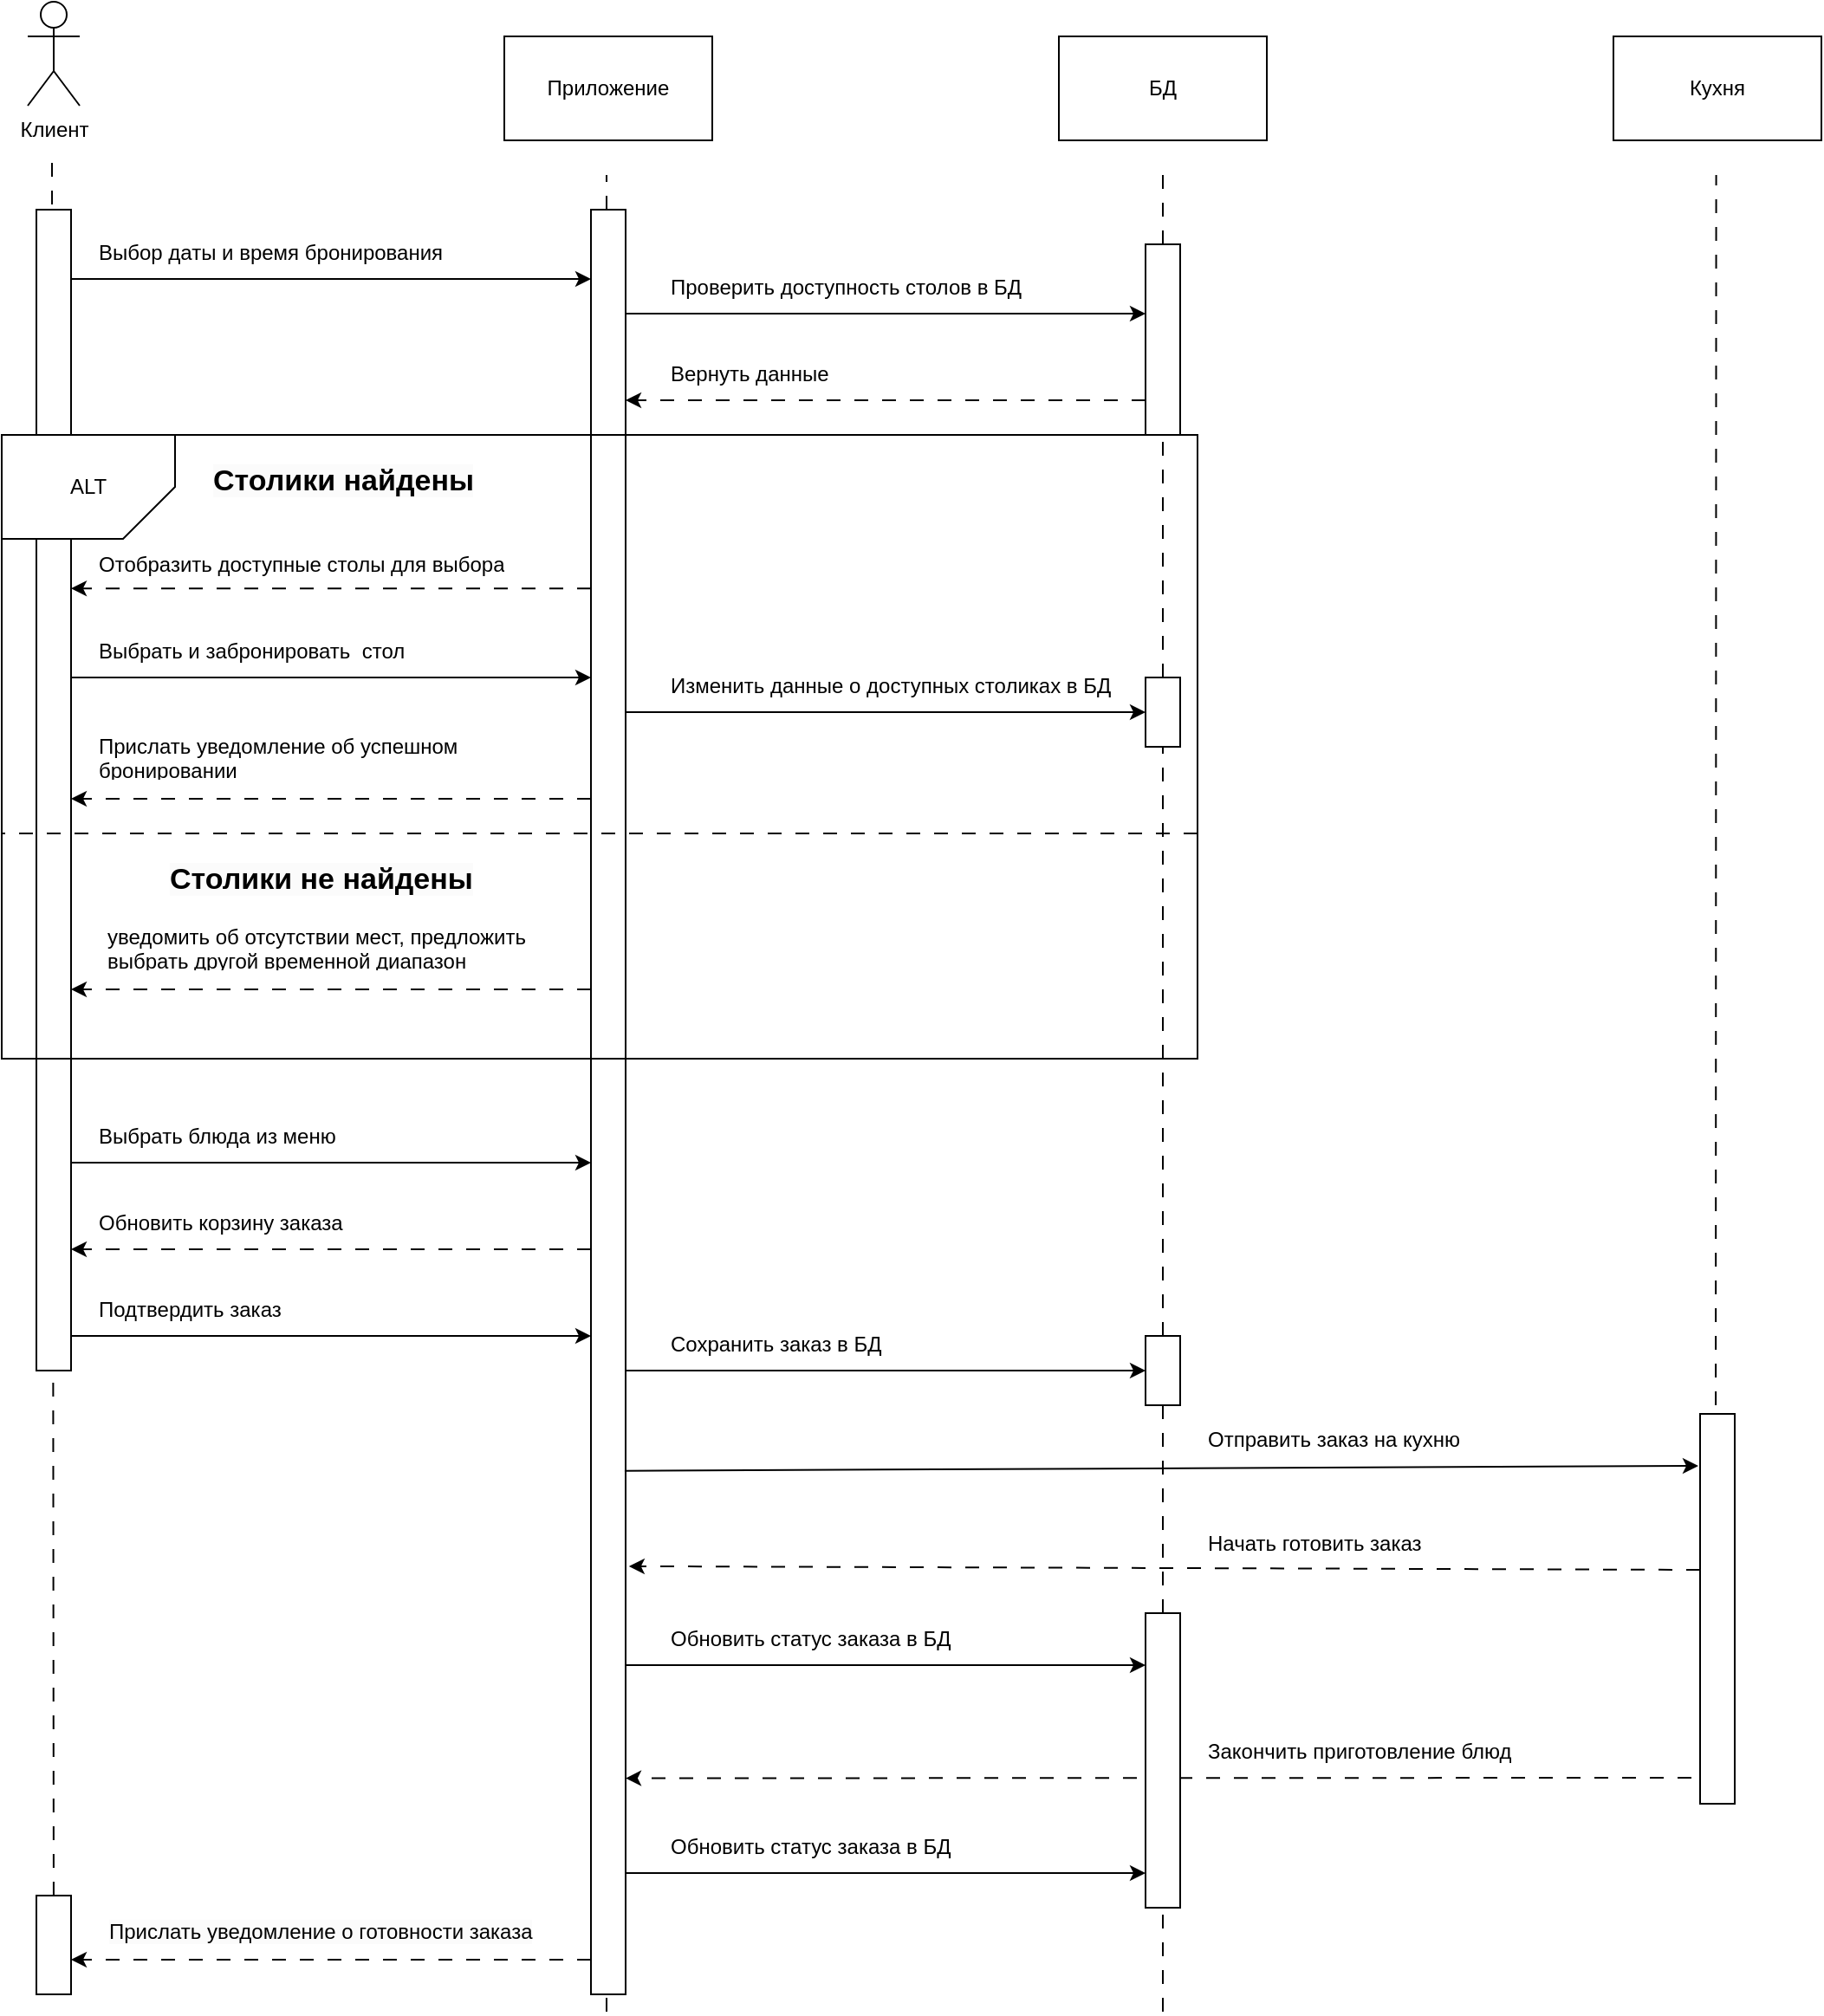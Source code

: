 <mxfile version="24.8.3">
  <diagram name="Страница — 1" id="uHgSwbcOy5UZ2GPsdtII">
    <mxGraphModel dx="1909" dy="1027" grid="1" gridSize="10" guides="1" tooltips="1" connect="1" arrows="1" fold="1" page="1" pageScale="1" pageWidth="1654" pageHeight="2336" math="0" shadow="0">
      <root>
        <mxCell id="0" />
        <mxCell id="1" parent="0" />
        <mxCell id="JhhHS0An5bEgP6lO7rYI-5" value="" style="endArrow=none;html=1;rounded=0;dashed=1;dashPattern=8 8;" parent="1" source="JhhHS0An5bEgP6lO7rYI-73" edge="1">
          <mxGeometry width="50" height="50" relative="1" as="geometry">
            <mxPoint x="229" y="1030" as="sourcePoint" />
            <mxPoint x="229" y="160" as="targetPoint" />
          </mxGeometry>
        </mxCell>
        <mxCell id="JhhHS0An5bEgP6lO7rYI-6" value="" style="endArrow=none;html=1;rounded=0;dashed=1;dashPattern=8 8;" parent="1" edge="1">
          <mxGeometry width="50" height="50" relative="1" as="geometry">
            <mxPoint x="549" y="1230" as="sourcePoint" />
            <mxPoint x="549" y="170" as="targetPoint" />
          </mxGeometry>
        </mxCell>
        <mxCell id="JhhHS0An5bEgP6lO7rYI-7" value="Клиент" style="shape=umlActor;verticalLabelPosition=bottom;verticalAlign=top;html=1;outlineConnect=0;" parent="1" vertex="1">
          <mxGeometry x="215" y="70" width="30" height="60" as="geometry" />
        </mxCell>
        <mxCell id="JhhHS0An5bEgP6lO7rYI-10" value="Приложение" style="rounded=0;whiteSpace=wrap;html=1;" parent="1" vertex="1">
          <mxGeometry x="490" y="90" width="120" height="60" as="geometry" />
        </mxCell>
        <mxCell id="JhhHS0An5bEgP6lO7rYI-11" value="" style="endArrow=classic;html=1;rounded=0;" parent="1" edge="1">
          <mxGeometry width="50" height="50" relative="1" as="geometry">
            <mxPoint x="240" y="230" as="sourcePoint" />
            <mxPoint x="540" y="230" as="targetPoint" />
          </mxGeometry>
        </mxCell>
        <mxCell id="JhhHS0An5bEgP6lO7rYI-12" value="Выбор даты и время бронирования&amp;nbsp;" style="text;strokeColor=none;fillColor=none;align=left;verticalAlign=middle;spacingLeft=4;spacingRight=4;overflow=hidden;points=[[0,0.5],[1,0.5]];portConstraint=eastwest;rotatable=0;whiteSpace=wrap;html=1;" parent="1" vertex="1">
          <mxGeometry x="250" y="200" width="250" height="30" as="geometry" />
        </mxCell>
        <mxCell id="JhhHS0An5bEgP6lO7rYI-13" value="БД" style="rounded=0;whiteSpace=wrap;html=1;" parent="1" vertex="1">
          <mxGeometry x="810" y="90" width="120" height="60" as="geometry" />
        </mxCell>
        <mxCell id="JhhHS0An5bEgP6lO7rYI-14" value="" style="endArrow=none;html=1;rounded=0;dashed=1;dashPattern=8 8;" parent="1" source="JhhHS0An5bEgP6lO7rYI-65" edge="1">
          <mxGeometry width="50" height="50" relative="1" as="geometry">
            <mxPoint x="870" y="1035" as="sourcePoint" />
            <mxPoint x="870" y="165" as="targetPoint" />
          </mxGeometry>
        </mxCell>
        <mxCell id="JhhHS0An5bEgP6lO7rYI-15" value="" style="endArrow=classic;html=1;rounded=0;" parent="1" edge="1">
          <mxGeometry width="50" height="50" relative="1" as="geometry">
            <mxPoint x="560" y="250" as="sourcePoint" />
            <mxPoint x="860" y="250" as="targetPoint" />
          </mxGeometry>
        </mxCell>
        <mxCell id="JhhHS0An5bEgP6lO7rYI-16" value="Проверить доступность столов в БД" style="text;strokeColor=none;fillColor=none;align=left;verticalAlign=middle;spacingLeft=4;spacingRight=4;overflow=hidden;points=[[0,0.5],[1,0.5]];portConstraint=eastwest;rotatable=0;whiteSpace=wrap;html=1;" parent="1" vertex="1">
          <mxGeometry x="580" y="220" width="230" height="30" as="geometry" />
        </mxCell>
        <mxCell id="JhhHS0An5bEgP6lO7rYI-17" value="" style="endArrow=classic;html=1;rounded=0;dashed=1;dashPattern=8 8;" parent="1" edge="1">
          <mxGeometry width="50" height="50" relative="1" as="geometry">
            <mxPoint x="860" y="300" as="sourcePoint" />
            <mxPoint x="560" y="300" as="targetPoint" />
          </mxGeometry>
        </mxCell>
        <mxCell id="JhhHS0An5bEgP6lO7rYI-18" value="Вернуть данные" style="text;strokeColor=none;fillColor=none;align=left;verticalAlign=middle;spacingLeft=4;spacingRight=4;overflow=hidden;points=[[0,0.5],[1,0.5]];portConstraint=eastwest;rotatable=0;whiteSpace=wrap;html=1;" parent="1" vertex="1">
          <mxGeometry x="580" y="270" width="230" height="30" as="geometry" />
        </mxCell>
        <mxCell id="JhhHS0An5bEgP6lO7rYI-21" value="" style="endArrow=classic;html=1;rounded=0;dashed=1;dashPattern=8 8;" parent="1" edge="1">
          <mxGeometry width="50" height="50" relative="1" as="geometry">
            <mxPoint x="540" y="408.57" as="sourcePoint" />
            <mxPoint x="240" y="408.57" as="targetPoint" />
          </mxGeometry>
        </mxCell>
        <mxCell id="JhhHS0An5bEgP6lO7rYI-22" value="Отобразить доступные столы для выбора" style="text;strokeColor=none;fillColor=none;align=left;verticalAlign=middle;spacingLeft=4;spacingRight=4;overflow=hidden;points=[[0,0.5],[1,0.5]];portConstraint=eastwest;rotatable=0;whiteSpace=wrap;html=1;" parent="1" vertex="1">
          <mxGeometry x="250" y="380" width="270" height="30" as="geometry" />
        </mxCell>
        <mxCell id="JhhHS0An5bEgP6lO7rYI-23" value="" style="endArrow=classic;html=1;rounded=0;" parent="1" edge="1">
          <mxGeometry width="50" height="50" relative="1" as="geometry">
            <mxPoint x="240" y="460" as="sourcePoint" />
            <mxPoint x="540" y="460" as="targetPoint" />
          </mxGeometry>
        </mxCell>
        <mxCell id="JhhHS0An5bEgP6lO7rYI-24" value="Выбрать и забронировать&amp;nbsp; стол" style="text;strokeColor=none;fillColor=none;align=left;verticalAlign=middle;spacingLeft=4;spacingRight=4;overflow=hidden;points=[[0,0.5],[1,0.5]];portConstraint=eastwest;rotatable=0;whiteSpace=wrap;html=1;" parent="1" vertex="1">
          <mxGeometry x="250" y="430" width="250" height="30" as="geometry" />
        </mxCell>
        <mxCell id="JhhHS0An5bEgP6lO7rYI-26" value="" style="endArrow=classic;html=1;rounded=0;" parent="1" edge="1">
          <mxGeometry width="50" height="50" relative="1" as="geometry">
            <mxPoint x="560" y="480" as="sourcePoint" />
            <mxPoint x="860" y="480" as="targetPoint" />
          </mxGeometry>
        </mxCell>
        <mxCell id="JhhHS0An5bEgP6lO7rYI-27" value="Изменить данные о доступных столиках в БД" style="text;strokeColor=none;fillColor=none;align=left;verticalAlign=middle;spacingLeft=4;spacingRight=4;overflow=hidden;points=[[0,0.5],[1,0.5]];portConstraint=eastwest;rotatable=0;whiteSpace=wrap;html=1;" parent="1" vertex="1">
          <mxGeometry x="580" y="450" width="280" height="30" as="geometry" />
        </mxCell>
        <mxCell id="JhhHS0An5bEgP6lO7rYI-28" value="" style="endArrow=classic;html=1;rounded=0;dashed=1;dashPattern=8 8;" parent="1" edge="1">
          <mxGeometry width="50" height="50" relative="1" as="geometry">
            <mxPoint x="540" y="530" as="sourcePoint" />
            <mxPoint x="240" y="530" as="targetPoint" />
          </mxGeometry>
        </mxCell>
        <mxCell id="JhhHS0An5bEgP6lO7rYI-29" value="Прислать уведомление об успешном бронировании" style="text;strokeColor=none;fillColor=none;align=left;verticalAlign=middle;spacingLeft=4;spacingRight=4;overflow=hidden;points=[[0,0.5],[1,0.5]];portConstraint=eastwest;rotatable=0;whiteSpace=wrap;html=1;" parent="1" vertex="1">
          <mxGeometry x="250" y="490" width="280" height="30" as="geometry" />
        </mxCell>
        <mxCell id="JhhHS0An5bEgP6lO7rYI-30" value="" style="endArrow=classic;html=1;rounded=0;" parent="1" edge="1">
          <mxGeometry width="50" height="50" relative="1" as="geometry">
            <mxPoint x="240" y="740" as="sourcePoint" />
            <mxPoint x="540" y="740" as="targetPoint" />
          </mxGeometry>
        </mxCell>
        <mxCell id="JhhHS0An5bEgP6lO7rYI-32" value="Выбрать блюда из меню" style="text;strokeColor=none;fillColor=none;align=left;verticalAlign=middle;spacingLeft=4;spacingRight=4;overflow=hidden;points=[[0,0.5],[1,0.5]];portConstraint=eastwest;rotatable=0;whiteSpace=wrap;html=1;" parent="1" vertex="1">
          <mxGeometry x="250" y="710" width="250" height="30" as="geometry" />
        </mxCell>
        <mxCell id="JhhHS0An5bEgP6lO7rYI-33" value="" style="endArrow=classic;html=1;rounded=0;" parent="1" edge="1">
          <mxGeometry width="50" height="50" relative="1" as="geometry">
            <mxPoint x="560" y="860" as="sourcePoint" />
            <mxPoint x="860" y="860" as="targetPoint" />
          </mxGeometry>
        </mxCell>
        <mxCell id="JhhHS0An5bEgP6lO7rYI-35" value="Обновить корзину заказа" style="text;strokeColor=none;fillColor=none;align=left;verticalAlign=middle;spacingLeft=4;spacingRight=4;overflow=hidden;points=[[0,0.5],[1,0.5]];portConstraint=eastwest;rotatable=0;whiteSpace=wrap;html=1;" parent="1" vertex="1">
          <mxGeometry x="250" y="760" width="280" height="30" as="geometry" />
        </mxCell>
        <mxCell id="JhhHS0An5bEgP6lO7rYI-37" value="Подтвердить заказ&amp;nbsp;" style="text;strokeColor=none;fillColor=none;align=left;verticalAlign=middle;spacingLeft=4;spacingRight=4;overflow=hidden;points=[[0,0.5],[1,0.5]];portConstraint=eastwest;rotatable=0;whiteSpace=wrap;html=1;" parent="1" vertex="1">
          <mxGeometry x="250" y="810" width="250" height="30" as="geometry" />
        </mxCell>
        <mxCell id="JhhHS0An5bEgP6lO7rYI-38" value="" style="endArrow=classic;html=1;rounded=0;" parent="1" edge="1">
          <mxGeometry width="50" height="50" relative="1" as="geometry">
            <mxPoint x="240" y="840" as="sourcePoint" />
            <mxPoint x="540" y="840" as="targetPoint" />
          </mxGeometry>
        </mxCell>
        <mxCell id="JhhHS0An5bEgP6lO7rYI-40" value="" style="endArrow=classic;html=1;rounded=0;dashed=1;dashPattern=8 8;" parent="1" edge="1">
          <mxGeometry width="50" height="50" relative="1" as="geometry">
            <mxPoint x="540" y="790" as="sourcePoint" />
            <mxPoint x="240" y="790" as="targetPoint" />
          </mxGeometry>
        </mxCell>
        <mxCell id="JhhHS0An5bEgP6lO7rYI-41" value="Сохранить заказ в БД" style="text;strokeColor=none;fillColor=none;align=left;verticalAlign=middle;spacingLeft=4;spacingRight=4;overflow=hidden;points=[[0,0.5],[1,0.5]];portConstraint=eastwest;rotatable=0;whiteSpace=wrap;html=1;" parent="1" vertex="1">
          <mxGeometry x="580" y="830" width="280" height="30" as="geometry" />
        </mxCell>
        <mxCell id="JhhHS0An5bEgP6lO7rYI-43" value="Кухня" style="rounded=0;whiteSpace=wrap;html=1;" parent="1" vertex="1">
          <mxGeometry x="1130" y="90" width="120" height="60" as="geometry" />
        </mxCell>
        <mxCell id="JhhHS0An5bEgP6lO7rYI-44" value="" style="endArrow=none;html=1;rounded=0;dashed=1;dashPattern=8 8;" parent="1" edge="1">
          <mxGeometry width="50" height="50" relative="1" as="geometry">
            <mxPoint x="1189" y="1040" as="sourcePoint" />
            <mxPoint x="1189.29" y="170" as="targetPoint" />
          </mxGeometry>
        </mxCell>
        <mxCell id="JhhHS0An5bEgP6lO7rYI-47" value="Отправить заказ на кухню" style="text;strokeColor=none;fillColor=none;align=left;verticalAlign=middle;spacingLeft=4;spacingRight=4;overflow=hidden;points=[[0,0.5],[1,0.5]];portConstraint=eastwest;rotatable=0;whiteSpace=wrap;html=1;" parent="1" vertex="1">
          <mxGeometry x="890" y="885" width="280" height="30" as="geometry" />
        </mxCell>
        <mxCell id="JhhHS0An5bEgP6lO7rYI-48" value="" style="endArrow=classic;html=1;rounded=0;dashed=1;dashPattern=8 8;entryX=1.096;entryY=0.695;entryDx=0;entryDy=0;entryPerimeter=0;" parent="1" edge="1">
          <mxGeometry width="50" height="50" relative="1" as="geometry">
            <mxPoint x="1180" y="975" as="sourcePoint" />
            <mxPoint x="561.92" y="972.95" as="targetPoint" />
          </mxGeometry>
        </mxCell>
        <mxCell id="JhhHS0An5bEgP6lO7rYI-51" value="Начать готовить заказ" style="text;strokeColor=none;fillColor=none;align=left;verticalAlign=middle;spacingLeft=4;spacingRight=4;overflow=hidden;points=[[0,0.5],[1,0.5]];portConstraint=eastwest;rotatable=0;whiteSpace=wrap;html=1;" parent="1" vertex="1">
          <mxGeometry x="890" y="945" width="280" height="30" as="geometry" />
        </mxCell>
        <mxCell id="JhhHS0An5bEgP6lO7rYI-53" value="" style="endArrow=classic;html=1;rounded=0;" parent="1" edge="1">
          <mxGeometry width="50" height="50" relative="1" as="geometry">
            <mxPoint x="560" y="1030" as="sourcePoint" />
            <mxPoint x="860" y="1030" as="targetPoint" />
          </mxGeometry>
        </mxCell>
        <mxCell id="JhhHS0An5bEgP6lO7rYI-54" value="Обновить статус заказа в БД" style="text;strokeColor=none;fillColor=none;align=left;verticalAlign=middle;spacingLeft=4;spacingRight=4;overflow=hidden;points=[[0,0.5],[1,0.5]];portConstraint=eastwest;rotatable=0;whiteSpace=wrap;html=1;" parent="1" vertex="1">
          <mxGeometry x="580" y="1000" width="280" height="30" as="geometry" />
        </mxCell>
        <mxCell id="JhhHS0An5bEgP6lO7rYI-55" value="" style="endArrow=classic;html=1;rounded=0;dashed=1;dashPattern=8 8;" parent="1" edge="1">
          <mxGeometry width="50" height="50" relative="1" as="geometry">
            <mxPoint x="540" y="1200" as="sourcePoint" />
            <mxPoint x="240" y="1200" as="targetPoint" />
          </mxGeometry>
        </mxCell>
        <mxCell id="JhhHS0An5bEgP6lO7rYI-56" value="" style="endArrow=classic;html=1;rounded=0;dashed=1;dashPattern=8 8;entryX=1;entryY=0.846;entryDx=0;entryDy=0;entryPerimeter=0;" parent="1" edge="1">
          <mxGeometry width="50" height="50" relative="1" as="geometry">
            <mxPoint x="1175" y="1095" as="sourcePoint" />
            <mxPoint x="560.0" y="1095.26" as="targetPoint" />
          </mxGeometry>
        </mxCell>
        <mxCell id="JhhHS0An5bEgP6lO7rYI-57" value="Закончить приготовление блюд" style="text;strokeColor=none;fillColor=none;align=left;verticalAlign=middle;spacingLeft=4;spacingRight=4;overflow=hidden;points=[[0,0.5],[1,0.5]];portConstraint=eastwest;rotatable=0;whiteSpace=wrap;html=1;" parent="1" vertex="1">
          <mxGeometry x="890" y="1065" width="280" height="30" as="geometry" />
        </mxCell>
        <mxCell id="JhhHS0An5bEgP6lO7rYI-58" value="" style="endArrow=classic;html=1;rounded=0;" parent="1" edge="1">
          <mxGeometry width="50" height="50" relative="1" as="geometry">
            <mxPoint x="560" y="1150" as="sourcePoint" />
            <mxPoint x="860" y="1150" as="targetPoint" />
          </mxGeometry>
        </mxCell>
        <mxCell id="JhhHS0An5bEgP6lO7rYI-59" value="Обновить статус заказа в БД" style="text;strokeColor=none;fillColor=none;align=left;verticalAlign=middle;spacingLeft=4;spacingRight=4;overflow=hidden;points=[[0,0.5],[1,0.5]];portConstraint=eastwest;rotatable=0;whiteSpace=wrap;html=1;" parent="1" vertex="1">
          <mxGeometry x="580" y="1120" width="280" height="30" as="geometry" />
        </mxCell>
        <mxCell id="JhhHS0An5bEgP6lO7rYI-60" value="&lt;span style=&quot;color: rgb(0, 0, 0); font-family: Helvetica; font-size: 12px; font-style: normal; font-variant-ligatures: normal; font-variant-caps: normal; font-weight: 400; letter-spacing: normal; orphans: 2; text-align: left; text-indent: 0px; text-transform: none; widows: 2; word-spacing: 0px; -webkit-text-stroke-width: 0px; white-space: normal; background-color: rgb(251, 251, 251); text-decoration-thickness: initial; text-decoration-style: initial; text-decoration-color: initial; display: inline !important; float: none;&quot;&gt;Прислать уведомление о готовности заказа&lt;/span&gt;" style="text;whiteSpace=wrap;html=1;" parent="1" vertex="1">
          <mxGeometry x="260" y="1170" width="320" height="30" as="geometry" />
        </mxCell>
        <mxCell id="JhhHS0An5bEgP6lO7rYI-63" value="" style="rounded=0;whiteSpace=wrap;html=1;" parent="1" vertex="1">
          <mxGeometry x="220" y="190" width="20" height="670" as="geometry" />
        </mxCell>
        <mxCell id="JhhHS0An5bEgP6lO7rYI-64" value="" style="rounded=0;whiteSpace=wrap;html=1;" parent="1" vertex="1">
          <mxGeometry x="540" y="190" width="20" height="1030" as="geometry" />
        </mxCell>
        <mxCell id="JhhHS0An5bEgP6lO7rYI-66" value="" style="endArrow=none;html=1;rounded=0;dashed=1;dashPattern=8 8;" parent="1" source="JhhHS0An5bEgP6lO7rYI-75" target="JhhHS0An5bEgP6lO7rYI-65" edge="1">
          <mxGeometry width="50" height="50" relative="1" as="geometry">
            <mxPoint x="870" y="1035" as="sourcePoint" />
            <mxPoint x="870" y="165" as="targetPoint" />
          </mxGeometry>
        </mxCell>
        <mxCell id="JhhHS0An5bEgP6lO7rYI-65" value="" style="rounded=0;whiteSpace=wrap;html=1;" parent="1" vertex="1">
          <mxGeometry x="860" y="210" width="20" height="110" as="geometry" />
        </mxCell>
        <mxCell id="JhhHS0An5bEgP6lO7rYI-70" value="" style="endArrow=none;html=1;rounded=0;dashed=1;dashPattern=8 8;" parent="1" target="JhhHS0An5bEgP6lO7rYI-67" edge="1">
          <mxGeometry width="50" height="50" relative="1" as="geometry">
            <mxPoint x="870" y="1230" as="sourcePoint" />
            <mxPoint x="870" y="570" as="targetPoint" />
          </mxGeometry>
        </mxCell>
        <mxCell id="JhhHS0An5bEgP6lO7rYI-67" value="" style="rounded=0;whiteSpace=wrap;html=1;" parent="1" vertex="1">
          <mxGeometry x="860" y="1000" width="20" height="170" as="geometry" />
        </mxCell>
        <mxCell id="JhhHS0An5bEgP6lO7rYI-71" value="" style="rounded=0;whiteSpace=wrap;html=1;" parent="1" vertex="1">
          <mxGeometry x="1180" y="885" width="20" height="225" as="geometry" />
        </mxCell>
        <mxCell id="JhhHS0An5bEgP6lO7rYI-45" value="" style="endArrow=classic;html=1;rounded=0;exitX=0.973;exitY=0.627;exitDx=0;exitDy=0;exitPerimeter=0;" parent="1" edge="1">
          <mxGeometry width="50" height="50" relative="1" as="geometry">
            <mxPoint x="559.46" y="917.87" as="sourcePoint" />
            <mxPoint x="1179" y="915" as="targetPoint" />
          </mxGeometry>
        </mxCell>
        <mxCell id="JhhHS0An5bEgP6lO7rYI-74" value="" style="endArrow=none;html=1;rounded=0;dashed=1;dashPattern=8 8;" parent="1" target="JhhHS0An5bEgP6lO7rYI-73" edge="1">
          <mxGeometry width="50" height="50" relative="1" as="geometry">
            <mxPoint x="229" y="1180" as="sourcePoint" />
            <mxPoint x="229" y="310" as="targetPoint" />
          </mxGeometry>
        </mxCell>
        <mxCell id="JhhHS0An5bEgP6lO7rYI-73" value="" style="rounded=0;whiteSpace=wrap;html=1;" parent="1" vertex="1">
          <mxGeometry x="220" y="1163" width="20" height="57" as="geometry" />
        </mxCell>
        <mxCell id="JhhHS0An5bEgP6lO7rYI-76" value="" style="endArrow=none;html=1;rounded=0;dashed=1;dashPattern=8 8;" parent="1" source="JhhHS0An5bEgP6lO7rYI-79" target="JhhHS0An5bEgP6lO7rYI-75" edge="1">
          <mxGeometry width="50" height="50" relative="1" as="geometry">
            <mxPoint x="870" y="780" as="sourcePoint" />
            <mxPoint x="870" y="470" as="targetPoint" />
          </mxGeometry>
        </mxCell>
        <mxCell id="JhhHS0An5bEgP6lO7rYI-75" value="" style="rounded=0;whiteSpace=wrap;html=1;" parent="1" vertex="1">
          <mxGeometry x="860" y="460" width="20" height="40" as="geometry" />
        </mxCell>
        <mxCell id="JhhHS0An5bEgP6lO7rYI-81" value="" style="endArrow=none;html=1;rounded=0;dashed=1;dashPattern=8 8;" parent="1" source="JhhHS0An5bEgP6lO7rYI-67" target="JhhHS0An5bEgP6lO7rYI-79" edge="1">
          <mxGeometry width="50" height="50" relative="1" as="geometry">
            <mxPoint x="870" y="990" as="sourcePoint" />
            <mxPoint x="870" y="650" as="targetPoint" />
          </mxGeometry>
        </mxCell>
        <mxCell id="JhhHS0An5bEgP6lO7rYI-79" value="" style="rounded=0;whiteSpace=wrap;html=1;" parent="1" vertex="1">
          <mxGeometry x="860" y="840" width="20" height="40" as="geometry" />
        </mxCell>
        <mxCell id="JhhHS0An5bEgP6lO7rYI-83" value="ALT" style="shape=card;whiteSpace=wrap;html=1;direction=south;flipV=1;fillColor=#FFFFFF;" parent="1" vertex="1">
          <mxGeometry x="200" y="320" width="100" height="60" as="geometry" />
        </mxCell>
        <mxCell id="JhhHS0An5bEgP6lO7rYI-92" value="&lt;b style=&quot;forced-color-adjust: none; color: rgb(0, 0, 0); font-family: Helvetica; font-size: 17px; font-style: normal; font-variant-ligatures: normal; font-variant-caps: normal; letter-spacing: normal; orphans: 2; text-align: left; text-indent: 0px; text-transform: none; widows: 2; word-spacing: 0px; -webkit-text-stroke-width: 0px; white-space: normal; background-color: rgb(251, 251, 251); text-decoration-thickness: initial; text-decoration-style: initial; text-decoration-color: initial;&quot;&gt;Столики найдены&lt;/b&gt;" style="text;whiteSpace=wrap;html=1;" parent="1" vertex="1">
          <mxGeometry x="320" y="330" width="180" height="40" as="geometry" />
        </mxCell>
        <mxCell id="JhhHS0An5bEgP6lO7rYI-93" value="" style="endArrow=none;html=1;rounded=0;dashed=1;dashPattern=8 8;endFill=0;" parent="1" edge="1">
          <mxGeometry width="50" height="50" relative="1" as="geometry">
            <mxPoint x="890" y="550" as="sourcePoint" />
            <mxPoint x="200" y="550" as="targetPoint" />
          </mxGeometry>
        </mxCell>
        <mxCell id="JhhHS0An5bEgP6lO7rYI-94" value="&lt;b style=&quot;forced-color-adjust: none; color: rgb(0, 0, 0); font-family: Helvetica; font-size: 17px; font-style: normal; font-variant-ligatures: normal; font-variant-caps: normal; letter-spacing: normal; orphans: 2; text-align: left; text-indent: 0px; text-transform: none; widows: 2; word-spacing: 0px; -webkit-text-stroke-width: 0px; white-space: normal; background-color: rgb(251, 251, 251); text-decoration-thickness: initial; text-decoration-style: initial; text-decoration-color: initial;&quot;&gt;Столики не найдены&lt;/b&gt;" style="text;whiteSpace=wrap;html=1;" parent="1" vertex="1">
          <mxGeometry x="295" y="560" width="180" height="40" as="geometry" />
        </mxCell>
        <mxCell id="JhhHS0An5bEgP6lO7rYI-96" value="уведомить об отсутствии мест, предложить выбрать другой временной диапазон" style="text;strokeColor=none;fillColor=none;align=left;verticalAlign=middle;spacingLeft=4;spacingRight=4;overflow=hidden;points=[[0,0.5],[1,0.5]];portConstraint=eastwest;rotatable=0;whiteSpace=wrap;html=1;" parent="1" vertex="1">
          <mxGeometry x="255" y="600" width="270" height="30" as="geometry" />
        </mxCell>
        <mxCell id="JhhHS0An5bEgP6lO7rYI-98" value="" style="endArrow=classic;html=1;rounded=0;dashed=1;dashPattern=8 8;" parent="1" edge="1">
          <mxGeometry width="50" height="50" relative="1" as="geometry">
            <mxPoint x="540" y="640" as="sourcePoint" />
            <mxPoint x="240" y="640" as="targetPoint" />
          </mxGeometry>
        </mxCell>
        <mxCell id="JhhHS0An5bEgP6lO7rYI-82" value="" style="rounded=0;whiteSpace=wrap;html=1;fillColor=none;align=left;movable=1;resizable=1;rotatable=1;deletable=1;editable=1;locked=0;connectable=1;" parent="1" vertex="1">
          <mxGeometry x="200" y="320" width="690" height="360" as="geometry" />
        </mxCell>
      </root>
    </mxGraphModel>
  </diagram>
</mxfile>
